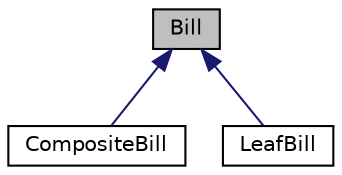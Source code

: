 digraph "Bill"
{
 // LATEX_PDF_SIZE
  edge [fontname="Helvetica",fontsize="10",labelfontname="Helvetica",labelfontsize="10"];
  node [fontname="Helvetica",fontsize="10",shape=record];
  Node1 [label="Bill",height=0.2,width=0.4,color="black", fillcolor="grey75", style="filled", fontcolor="black",tooltip="The Bill class is an abstract class that represents a bill for a customer."];
  Node1 -> Node2 [dir="back",color="midnightblue",fontsize="10",style="solid"];
  Node2 [label="CompositeBill",height=0.2,width=0.4,color="black", fillcolor="white", style="filled",URL="$classCompositeBill.html",tooltip="The CompositeBill class represents a composite bill that can contain multiple bills."];
  Node1 -> Node3 [dir="back",color="midnightblue",fontsize="10",style="solid"];
  Node3 [label="LeafBill",height=0.2,width=0.4,color="black", fillcolor="white", style="filled",URL="$classLeafBill.html",tooltip=" "];
}
